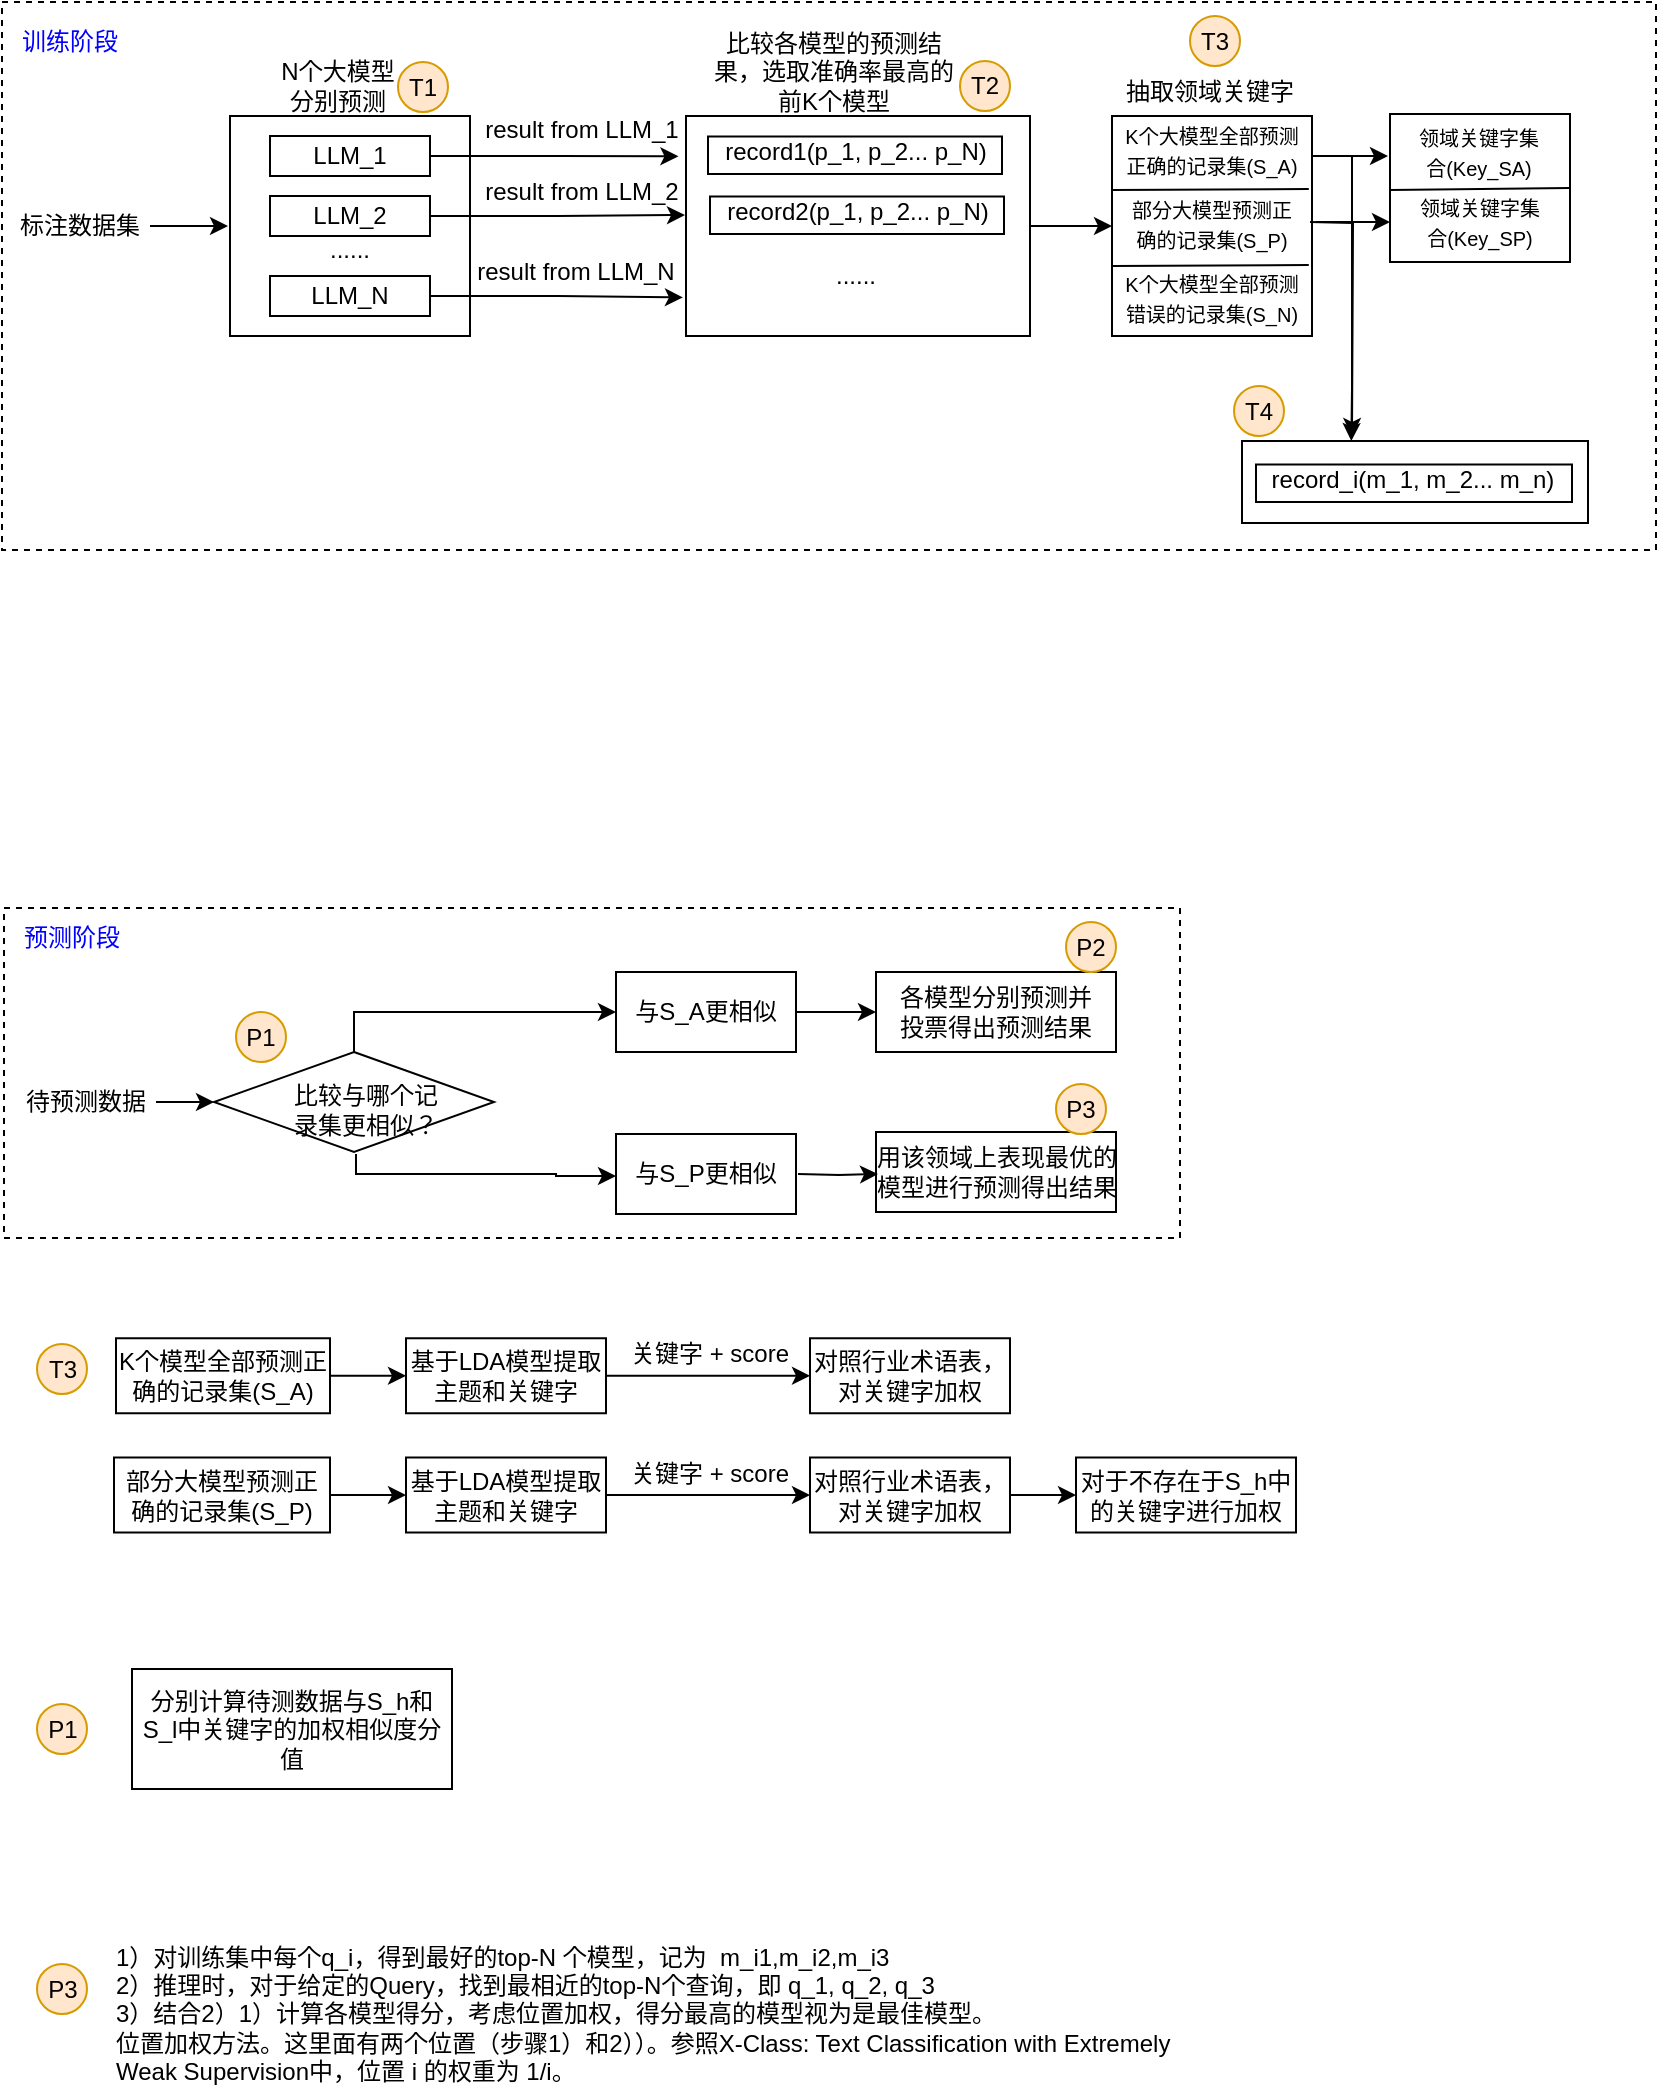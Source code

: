 <mxfile version="24.6.4" type="github">
  <diagram name="第 1 页" id="CWMv_Qcl_aHFp7uZaqug">
    <mxGraphModel dx="1462" dy="1760" grid="0" gridSize="10" guides="1" tooltips="1" connect="1" arrows="1" fold="1" page="0" pageScale="1" pageWidth="827" pageHeight="1169" math="0" shadow="0">
      <root>
        <mxCell id="0" />
        <mxCell id="1" parent="0" />
        <mxCell id="P7E3yrC0t6opgTIcdVqb-108" value="" style="rounded=0;whiteSpace=wrap;html=1;dashed=1;" vertex="1" parent="1">
          <mxGeometry x="-154" y="-518" width="588" height="165" as="geometry" />
        </mxCell>
        <mxCell id="P7E3yrC0t6opgTIcdVqb-106" value="" style="rounded=0;whiteSpace=wrap;html=1;dashed=1;" vertex="1" parent="1">
          <mxGeometry x="-155" y="-971" width="827" height="274" as="geometry" />
        </mxCell>
        <mxCell id="P7E3yrC0t6opgTIcdVqb-1" value="" style="rounded=0;whiteSpace=wrap;html=1;" vertex="1" parent="1">
          <mxGeometry x="-41" y="-914" width="120" height="110" as="geometry" />
        </mxCell>
        <mxCell id="P7E3yrC0t6opgTIcdVqb-2" value="标注数据集" style="text;html=1;align=center;verticalAlign=middle;whiteSpace=wrap;rounded=0;" vertex="1" parent="1">
          <mxGeometry x="-151" y="-874" width="70" height="30" as="geometry" />
        </mxCell>
        <mxCell id="P7E3yrC0t6opgTIcdVqb-3" value="LLM_1" style="rounded=0;whiteSpace=wrap;html=1;" vertex="1" parent="1">
          <mxGeometry x="-21" y="-904" width="80" height="20" as="geometry" />
        </mxCell>
        <mxCell id="P7E3yrC0t6opgTIcdVqb-4" value="LLM_2" style="rounded=0;whiteSpace=wrap;html=1;" vertex="1" parent="1">
          <mxGeometry x="-21" y="-874" width="80" height="20" as="geometry" />
        </mxCell>
        <mxCell id="P7E3yrC0t6opgTIcdVqb-5" value="LLM_N" style="rounded=0;whiteSpace=wrap;html=1;" vertex="1" parent="1">
          <mxGeometry x="-21" y="-834" width="80" height="20" as="geometry" />
        </mxCell>
        <mxCell id="P7E3yrC0t6opgTIcdVqb-7" value="......" style="text;html=1;align=center;verticalAlign=middle;whiteSpace=wrap;rounded=0;" vertex="1" parent="1">
          <mxGeometry x="-11" y="-857" width="60" height="20" as="geometry" />
        </mxCell>
        <mxCell id="P7E3yrC0t6opgTIcdVqb-8" style="edgeStyle=orthogonalEdgeStyle;rounded=0;orthogonalLoop=1;jettySize=auto;html=1;exitX=1;exitY=0.5;exitDx=0;exitDy=0;entryX=-0.008;entryY=0.566;entryDx=0;entryDy=0;entryPerimeter=0;" edge="1" parent="1" source="P7E3yrC0t6opgTIcdVqb-2">
          <mxGeometry relative="1" as="geometry">
            <mxPoint x="-41.96" y="-858.74" as="targetPoint" />
          </mxGeometry>
        </mxCell>
        <mxCell id="P7E3yrC0t6opgTIcdVqb-9" value="N个大模型分别预测" style="text;html=1;align=center;verticalAlign=middle;whiteSpace=wrap;rounded=0;" vertex="1" parent="1">
          <mxGeometry x="-17" y="-944" width="60" height="30" as="geometry" />
        </mxCell>
        <mxCell id="P7E3yrC0t6opgTIcdVqb-34" style="edgeStyle=orthogonalEdgeStyle;rounded=0;orthogonalLoop=1;jettySize=auto;html=1;exitX=1;exitY=0.5;exitDx=0;exitDy=0;entryX=0;entryY=0.5;entryDx=0;entryDy=0;" edge="1" parent="1" source="P7E3yrC0t6opgTIcdVqb-10" target="P7E3yrC0t6opgTIcdVqb-28">
          <mxGeometry relative="1" as="geometry" />
        </mxCell>
        <mxCell id="P7E3yrC0t6opgTIcdVqb-10" value="" style="rounded=0;whiteSpace=wrap;html=1;" vertex="1" parent="1">
          <mxGeometry x="187" y="-914" width="172" height="110" as="geometry" />
        </mxCell>
        <mxCell id="P7E3yrC0t6opgTIcdVqb-11" value="比较各模型的预测结果，选取准确率最高的前K个模型" style="text;html=1;align=center;verticalAlign=middle;whiteSpace=wrap;rounded=0;" vertex="1" parent="1">
          <mxGeometry x="198" y="-951" width="126" height="30" as="geometry" />
        </mxCell>
        <mxCell id="P7E3yrC0t6opgTIcdVqb-12" style="edgeStyle=orthogonalEdgeStyle;rounded=0;orthogonalLoop=1;jettySize=auto;html=1;exitX=1;exitY=0.5;exitDx=0;exitDy=0;entryX=-0.022;entryY=0.183;entryDx=0;entryDy=0;entryPerimeter=0;" edge="1" parent="1" source="P7E3yrC0t6opgTIcdVqb-3" target="P7E3yrC0t6opgTIcdVqb-10">
          <mxGeometry relative="1" as="geometry" />
        </mxCell>
        <mxCell id="P7E3yrC0t6opgTIcdVqb-13" value="result from LLM_1" style="text;html=1;align=center;verticalAlign=middle;whiteSpace=wrap;rounded=0;" vertex="1" parent="1">
          <mxGeometry x="85" y="-922" width="100" height="30" as="geometry" />
        </mxCell>
        <mxCell id="P7E3yrC0t6opgTIcdVqb-14" style="edgeStyle=orthogonalEdgeStyle;rounded=0;orthogonalLoop=1;jettySize=auto;html=1;exitX=1;exitY=0.5;exitDx=0;exitDy=0;entryX=-0.003;entryY=0.45;entryDx=0;entryDy=0;entryPerimeter=0;" edge="1" parent="1" source="P7E3yrC0t6opgTIcdVqb-4" target="P7E3yrC0t6opgTIcdVqb-10">
          <mxGeometry relative="1" as="geometry" />
        </mxCell>
        <mxCell id="P7E3yrC0t6opgTIcdVqb-15" value="result from LLM_2" style="text;html=1;align=center;verticalAlign=middle;whiteSpace=wrap;rounded=0;" vertex="1" parent="1">
          <mxGeometry x="85" y="-891" width="100" height="30" as="geometry" />
        </mxCell>
        <mxCell id="P7E3yrC0t6opgTIcdVqb-16" style="edgeStyle=orthogonalEdgeStyle;rounded=0;orthogonalLoop=1;jettySize=auto;html=1;exitX=1;exitY=0.5;exitDx=0;exitDy=0;entryX=-0.009;entryY=0.825;entryDx=0;entryDy=0;entryPerimeter=0;" edge="1" parent="1" source="P7E3yrC0t6opgTIcdVqb-5" target="P7E3yrC0t6opgTIcdVqb-10">
          <mxGeometry relative="1" as="geometry" />
        </mxCell>
        <mxCell id="P7E3yrC0t6opgTIcdVqb-17" value="result from LLM_N" style="text;html=1;align=center;verticalAlign=middle;whiteSpace=wrap;rounded=0;" vertex="1" parent="1">
          <mxGeometry x="80" y="-851" width="104" height="30" as="geometry" />
        </mxCell>
        <mxCell id="P7E3yrC0t6opgTIcdVqb-20" value="" style="group" vertex="1" connectable="0" parent="1">
          <mxGeometry x="198" y="-905" width="147" height="20" as="geometry" />
        </mxCell>
        <mxCell id="P7E3yrC0t6opgTIcdVqb-18" value="" style="rounded=0;whiteSpace=wrap;html=1;" vertex="1" parent="P7E3yrC0t6opgTIcdVqb-20">
          <mxGeometry y="1.25" width="147" height="18.75" as="geometry" />
        </mxCell>
        <mxCell id="P7E3yrC0t6opgTIcdVqb-19" value="record1(p_1, p_2... p_N)" style="text;html=1;align=center;verticalAlign=middle;whiteSpace=wrap;rounded=0;" vertex="1" parent="P7E3yrC0t6opgTIcdVqb-20">
          <mxGeometry x="3.5" width="140" height="18.75" as="geometry" />
        </mxCell>
        <mxCell id="P7E3yrC0t6opgTIcdVqb-21" value="" style="group" vertex="1" connectable="0" parent="1">
          <mxGeometry x="199" y="-875" width="147" height="20" as="geometry" />
        </mxCell>
        <mxCell id="P7E3yrC0t6opgTIcdVqb-22" value="" style="rounded=0;whiteSpace=wrap;html=1;" vertex="1" parent="P7E3yrC0t6opgTIcdVqb-21">
          <mxGeometry y="1.25" width="147" height="18.75" as="geometry" />
        </mxCell>
        <mxCell id="P7E3yrC0t6opgTIcdVqb-23" value="record2(p_1, p_2... p_N)" style="text;html=1;align=center;verticalAlign=middle;whiteSpace=wrap;rounded=0;" vertex="1" parent="P7E3yrC0t6opgTIcdVqb-21">
          <mxGeometry x="3.5" width="140" height="18.75" as="geometry" />
        </mxCell>
        <mxCell id="P7E3yrC0t6opgTIcdVqb-24" value="......" style="text;html=1;align=center;verticalAlign=middle;whiteSpace=wrap;rounded=0;" vertex="1" parent="1">
          <mxGeometry x="241.5" y="-844" width="60" height="20" as="geometry" />
        </mxCell>
        <mxCell id="P7E3yrC0t6opgTIcdVqb-126" style="edgeStyle=orthogonalEdgeStyle;rounded=0;orthogonalLoop=1;jettySize=auto;html=1;exitX=1;exitY=0.75;exitDx=0;exitDy=0;entryX=0.316;entryY=0;entryDx=0;entryDy=0;entryPerimeter=0;" edge="1" parent="1" source="P7E3yrC0t6opgTIcdVqb-28" target="P7E3yrC0t6opgTIcdVqb-116">
          <mxGeometry relative="1" as="geometry">
            <Array as="points">
              <mxPoint x="500" y="-894" />
              <mxPoint x="520" y="-894" />
              <mxPoint x="520" y="-778" />
              <mxPoint x="519" y="-778" />
            </Array>
          </mxGeometry>
        </mxCell>
        <mxCell id="P7E3yrC0t6opgTIcdVqb-28" value="" style="rounded=0;whiteSpace=wrap;html=1;" vertex="1" parent="1">
          <mxGeometry x="400" y="-914" width="100" height="110" as="geometry" />
        </mxCell>
        <mxCell id="P7E3yrC0t6opgTIcdVqb-30" value="" style="endArrow=none;html=1;rounded=0;" edge="1" parent="1" target="P7E3yrC0t6opgTIcdVqb-28">
          <mxGeometry width="50" height="50" relative="1" as="geometry">
            <mxPoint x="400" y="-876.31" as="sourcePoint" />
            <mxPoint x="470" y="-876.31" as="targetPoint" />
          </mxGeometry>
        </mxCell>
        <mxCell id="P7E3yrC0t6opgTIcdVqb-31" value="" style="endArrow=none;html=1;rounded=0;entryX=0.984;entryY=0.359;entryDx=0;entryDy=0;entryPerimeter=0;" edge="1" parent="1">
          <mxGeometry width="50" height="50" relative="1" as="geometry">
            <mxPoint x="400" y="-877" as="sourcePoint" />
            <mxPoint x="498.4" y="-877.51" as="targetPoint" />
          </mxGeometry>
        </mxCell>
        <mxCell id="P7E3yrC0t6opgTIcdVqb-32" value="&lt;font style=&quot;font-size: 10px;&quot;&gt;K个大模型全部预测正确的记录集(S_A)&lt;/font&gt;" style="text;html=1;align=center;verticalAlign=middle;whiteSpace=wrap;rounded=0;" vertex="1" parent="1">
          <mxGeometry x="405" y="-912" width="90" height="30" as="geometry" />
        </mxCell>
        <mxCell id="P7E3yrC0t6opgTIcdVqb-33" value="&lt;font style=&quot;font-size: 10px;&quot;&gt;部分大模型预测正确的记录集(S_P)&lt;/font&gt;" style="text;html=1;align=center;verticalAlign=middle;whiteSpace=wrap;rounded=0;" vertex="1" parent="1">
          <mxGeometry x="405" y="-875" width="90" height="30" as="geometry" />
        </mxCell>
        <mxCell id="P7E3yrC0t6opgTIcdVqb-35" value="" style="rounded=0;whiteSpace=wrap;html=1;" vertex="1" parent="1">
          <mxGeometry x="539" y="-915" width="90" height="74" as="geometry" />
        </mxCell>
        <mxCell id="P7E3yrC0t6opgTIcdVqb-36" value="" style="endArrow=none;html=1;rounded=0;" edge="1" parent="1" target="P7E3yrC0t6opgTIcdVqb-35">
          <mxGeometry width="50" height="50" relative="1" as="geometry">
            <mxPoint x="539" y="-875.5" as="sourcePoint" />
            <mxPoint x="637" y="-876.5" as="targetPoint" />
          </mxGeometry>
        </mxCell>
        <mxCell id="P7E3yrC0t6opgTIcdVqb-37" value="" style="endArrow=none;html=1;rounded=0;" edge="1" parent="1">
          <mxGeometry width="50" height="50" relative="1" as="geometry">
            <mxPoint x="539" y="-877" as="sourcePoint" />
            <mxPoint x="629" y="-878" as="targetPoint" />
          </mxGeometry>
        </mxCell>
        <mxCell id="P7E3yrC0t6opgTIcdVqb-38" value="&lt;font style=&quot;font-size: 10px;&quot;&gt;领域关键字集合(Key_SA)&lt;/font&gt;" style="text;html=1;align=center;verticalAlign=middle;whiteSpace=wrap;rounded=0;" vertex="1" parent="1">
          <mxGeometry x="552" y="-911" width="63" height="30" as="geometry" />
        </mxCell>
        <mxCell id="P7E3yrC0t6opgTIcdVqb-39" value="&lt;font style=&quot;font-size: 10px;&quot;&gt;领域关键字集合(Key_SP)&lt;/font&gt;" style="text;html=1;align=center;verticalAlign=middle;whiteSpace=wrap;rounded=0;" vertex="1" parent="1">
          <mxGeometry x="548.5" y="-876" width="70" height="30" as="geometry" />
        </mxCell>
        <mxCell id="P7E3yrC0t6opgTIcdVqb-57" style="edgeStyle=orthogonalEdgeStyle;rounded=0;orthogonalLoop=1;jettySize=auto;html=1;exitX=1;exitY=0.5;exitDx=0;exitDy=0;entryX=0;entryY=0.5;entryDx=0;entryDy=0;" edge="1" parent="1" source="P7E3yrC0t6opgTIcdVqb-42" target="P7E3yrC0t6opgTIcdVqb-43">
          <mxGeometry relative="1" as="geometry" />
        </mxCell>
        <mxCell id="P7E3yrC0t6opgTIcdVqb-42" value="待预测数据" style="text;html=1;align=center;verticalAlign=middle;whiteSpace=wrap;rounded=0;" vertex="1" parent="1">
          <mxGeometry x="-148" y="-436" width="70" height="30" as="geometry" />
        </mxCell>
        <mxCell id="P7E3yrC0t6opgTIcdVqb-45" value="" style="group" vertex="1" connectable="0" parent="1">
          <mxGeometry x="-49" y="-446" width="140" height="50" as="geometry" />
        </mxCell>
        <mxCell id="P7E3yrC0t6opgTIcdVqb-43" value="" style="rhombus;whiteSpace=wrap;html=1;" vertex="1" parent="P7E3yrC0t6opgTIcdVqb-45">
          <mxGeometry width="140" height="50" as="geometry" />
        </mxCell>
        <mxCell id="P7E3yrC0t6opgTIcdVqb-44" value="比较与哪个记录集更相似？" style="text;html=1;align=center;verticalAlign=middle;whiteSpace=wrap;rounded=0;" vertex="1" parent="P7E3yrC0t6opgTIcdVqb-45">
          <mxGeometry x="36" y="14" width="80" height="30" as="geometry" />
        </mxCell>
        <mxCell id="P7E3yrC0t6opgTIcdVqb-66" value="P1" style="ellipse;whiteSpace=wrap;html=1;aspect=fixed;fillColor=#ffe6cc;strokeColor=#d79b00;" vertex="1" parent="P7E3yrC0t6opgTIcdVqb-45">
          <mxGeometry x="11" y="-20" width="25" height="25" as="geometry" />
        </mxCell>
        <mxCell id="P7E3yrC0t6opgTIcdVqb-58" style="edgeStyle=orthogonalEdgeStyle;rounded=0;orthogonalLoop=1;jettySize=auto;html=1;exitX=1;exitY=0.5;exitDx=0;exitDy=0;entryX=0;entryY=0.5;entryDx=0;entryDy=0;" edge="1" parent="1" source="P7E3yrC0t6opgTIcdVqb-46" target="P7E3yrC0t6opgTIcdVqb-55">
          <mxGeometry relative="1" as="geometry">
            <mxPoint x="272.0" y="-465.875" as="targetPoint" />
          </mxGeometry>
        </mxCell>
        <mxCell id="P7E3yrC0t6opgTIcdVqb-46" value="与S_A更相似" style="rounded=0;whiteSpace=wrap;html=1;" vertex="1" parent="1">
          <mxGeometry x="152" y="-486" width="90" height="40" as="geometry" />
        </mxCell>
        <mxCell id="P7E3yrC0t6opgTIcdVqb-47" value="与S_P更相似" style="rounded=0;whiteSpace=wrap;html=1;" vertex="1" parent="1">
          <mxGeometry x="152" y="-405" width="90" height="40" as="geometry" />
        </mxCell>
        <mxCell id="P7E3yrC0t6opgTIcdVqb-49" value="抽取领域关键字" style="text;html=1;align=center;verticalAlign=middle;whiteSpace=wrap;rounded=0;" vertex="1" parent="1">
          <mxGeometry x="404" y="-941" width="90" height="30" as="geometry" />
        </mxCell>
        <mxCell id="P7E3yrC0t6opgTIcdVqb-52" style="edgeStyle=orthogonalEdgeStyle;rounded=0;orthogonalLoop=1;jettySize=auto;html=1;exitX=0.5;exitY=1;exitDx=0;exitDy=0;entryX=0;entryY=0.5;entryDx=0;entryDy=0;" edge="1" parent="1">
          <mxGeometry relative="1" as="geometry">
            <mxPoint x="22.0" y="-395.0" as="sourcePoint" />
            <mxPoint x="152.0" y="-384" as="targetPoint" />
            <Array as="points">
              <mxPoint x="22" y="-385" />
              <mxPoint x="122" y="-385" />
              <mxPoint x="122" y="-384" />
            </Array>
          </mxGeometry>
        </mxCell>
        <mxCell id="P7E3yrC0t6opgTIcdVqb-54" style="edgeStyle=orthogonalEdgeStyle;rounded=0;orthogonalLoop=1;jettySize=auto;html=1;exitX=0.5;exitY=0;exitDx=0;exitDy=0;entryX=0;entryY=0.5;entryDx=0;entryDy=0;" edge="1" parent="1" source="P7E3yrC0t6opgTIcdVqb-43" target="P7E3yrC0t6opgTIcdVqb-46">
          <mxGeometry relative="1" as="geometry" />
        </mxCell>
        <mxCell id="P7E3yrC0t6opgTIcdVqb-55" value="" style="rounded=0;whiteSpace=wrap;html=1;" vertex="1" parent="1">
          <mxGeometry x="282" y="-486" width="120" height="40" as="geometry" />
        </mxCell>
        <mxCell id="P7E3yrC0t6opgTIcdVqb-56" value="各模型分别预测并投票得出预测结果" style="text;html=1;align=center;verticalAlign=middle;whiteSpace=wrap;rounded=0;" vertex="1" parent="1">
          <mxGeometry x="292" y="-481" width="100" height="30" as="geometry" />
        </mxCell>
        <mxCell id="P7E3yrC0t6opgTIcdVqb-59" value="" style="rounded=0;whiteSpace=wrap;html=1;" vertex="1" parent="1">
          <mxGeometry x="282" y="-406" width="120" height="40" as="geometry" />
        </mxCell>
        <mxCell id="P7E3yrC0t6opgTIcdVqb-60" value="用该领域上表现最优的模型进行预测得出结果" style="text;html=1;align=center;verticalAlign=middle;whiteSpace=wrap;rounded=0;" vertex="1" parent="1">
          <mxGeometry x="279.5" y="-401" width="125" height="30" as="geometry" />
        </mxCell>
        <mxCell id="P7E3yrC0t6opgTIcdVqb-62" value="T1" style="ellipse;whiteSpace=wrap;html=1;aspect=fixed;fillColor=#ffe6cc;strokeColor=#d79b00;" vertex="1" parent="1">
          <mxGeometry x="43" y="-941" width="25" height="25" as="geometry" />
        </mxCell>
        <mxCell id="P7E3yrC0t6opgTIcdVqb-64" value="T2" style="ellipse;whiteSpace=wrap;html=1;aspect=fixed;fillColor=#ffe6cc;strokeColor=#d79b00;" vertex="1" parent="1">
          <mxGeometry x="324" y="-941.5" width="25" height="25" as="geometry" />
        </mxCell>
        <mxCell id="P7E3yrC0t6opgTIcdVqb-65" value="T3" style="ellipse;whiteSpace=wrap;html=1;aspect=fixed;fillColor=#ffe6cc;strokeColor=#d79b00;" vertex="1" parent="1">
          <mxGeometry x="439" y="-964" width="25" height="25" as="geometry" />
        </mxCell>
        <mxCell id="P7E3yrC0t6opgTIcdVqb-67" value="P2" style="ellipse;whiteSpace=wrap;html=1;aspect=fixed;fillColor=#ffe6cc;strokeColor=#d79b00;" vertex="1" parent="1">
          <mxGeometry x="377" y="-511" width="25" height="25" as="geometry" />
        </mxCell>
        <mxCell id="P7E3yrC0t6opgTIcdVqb-68" value="P3" style="ellipse;whiteSpace=wrap;html=1;aspect=fixed;fillColor=#ffe6cc;strokeColor=#d79b00;" vertex="1" parent="1">
          <mxGeometry x="372" y="-430" width="25" height="25" as="geometry" />
        </mxCell>
        <mxCell id="P7E3yrC0t6opgTIcdVqb-69" value="T3" style="ellipse;whiteSpace=wrap;html=1;aspect=fixed;fillColor=#ffe6cc;strokeColor=#d79b00;" vertex="1" parent="1">
          <mxGeometry x="-137.5" y="-300" width="25" height="25" as="geometry" />
        </mxCell>
        <mxCell id="P7E3yrC0t6opgTIcdVqb-73" style="edgeStyle=orthogonalEdgeStyle;rounded=0;orthogonalLoop=1;jettySize=auto;html=1;exitX=1;exitY=0.5;exitDx=0;exitDy=0;entryX=0;entryY=0.5;entryDx=0;entryDy=0;" edge="1" parent="1" source="P7E3yrC0t6opgTIcdVqb-70" target="P7E3yrC0t6opgTIcdVqb-71">
          <mxGeometry relative="1" as="geometry" />
        </mxCell>
        <mxCell id="P7E3yrC0t6opgTIcdVqb-70" value="基于LDA模型提取主题和关键字" style="rounded=0;whiteSpace=wrap;html=1;" vertex="1" parent="1">
          <mxGeometry x="47" y="-302.87" width="100" height="37.5" as="geometry" />
        </mxCell>
        <mxCell id="P7E3yrC0t6opgTIcdVqb-71" value="对照行业术语表，对关键字加权" style="rounded=0;whiteSpace=wrap;html=1;" vertex="1" parent="1">
          <mxGeometry x="249" y="-302.87" width="100" height="37.5" as="geometry" />
        </mxCell>
        <mxCell id="P7E3yrC0t6opgTIcdVqb-72" value="关键字 + score" style="text;html=1;align=center;verticalAlign=middle;whiteSpace=wrap;rounded=0;" vertex="1" parent="1">
          <mxGeometry x="154" y="-309.62" width="90" height="30" as="geometry" />
        </mxCell>
        <mxCell id="P7E3yrC0t6opgTIcdVqb-80" style="edgeStyle=orthogonalEdgeStyle;rounded=0;orthogonalLoop=1;jettySize=auto;html=1;exitX=1;exitY=0.5;exitDx=0;exitDy=0;entryX=0;entryY=0.5;entryDx=0;entryDy=0;" edge="1" parent="1" source="P7E3yrC0t6opgTIcdVqb-79" target="P7E3yrC0t6opgTIcdVqb-70">
          <mxGeometry relative="1" as="geometry" />
        </mxCell>
        <mxCell id="P7E3yrC0t6opgTIcdVqb-79" value="K个模型全部预测正确的记录集(S_A)" style="rounded=0;whiteSpace=wrap;html=1;" vertex="1" parent="1">
          <mxGeometry x="-98" y="-302.87" width="107" height="37.5" as="geometry" />
        </mxCell>
        <mxCell id="P7E3yrC0t6opgTIcdVqb-81" style="edgeStyle=orthogonalEdgeStyle;rounded=0;orthogonalLoop=1;jettySize=auto;html=1;exitX=1;exitY=0.5;exitDx=0;exitDy=0;entryX=0;entryY=0.5;entryDx=0;entryDy=0;" edge="1" parent="1" source="P7E3yrC0t6opgTIcdVqb-82" target="P7E3yrC0t6opgTIcdVqb-83">
          <mxGeometry relative="1" as="geometry" />
        </mxCell>
        <mxCell id="P7E3yrC0t6opgTIcdVqb-82" value="基于LDA模型提取主题和关键字" style="rounded=0;whiteSpace=wrap;html=1;" vertex="1" parent="1">
          <mxGeometry x="47" y="-243.25" width="100" height="37.5" as="geometry" />
        </mxCell>
        <mxCell id="P7E3yrC0t6opgTIcdVqb-88" style="edgeStyle=orthogonalEdgeStyle;rounded=0;orthogonalLoop=1;jettySize=auto;html=1;exitX=1;exitY=0.5;exitDx=0;exitDy=0;entryX=0;entryY=0.5;entryDx=0;entryDy=0;" edge="1" parent="1" source="P7E3yrC0t6opgTIcdVqb-83" target="P7E3yrC0t6opgTIcdVqb-87">
          <mxGeometry relative="1" as="geometry" />
        </mxCell>
        <mxCell id="P7E3yrC0t6opgTIcdVqb-83" value="对照行业术语表，对关键字加权" style="rounded=0;whiteSpace=wrap;html=1;" vertex="1" parent="1">
          <mxGeometry x="249" y="-243.25" width="100" height="37.5" as="geometry" />
        </mxCell>
        <mxCell id="P7E3yrC0t6opgTIcdVqb-84" value="关键字 + score" style="text;html=1;align=center;verticalAlign=middle;whiteSpace=wrap;rounded=0;" vertex="1" parent="1">
          <mxGeometry x="154" y="-250" width="90" height="30" as="geometry" />
        </mxCell>
        <mxCell id="P7E3yrC0t6opgTIcdVqb-85" style="edgeStyle=orthogonalEdgeStyle;rounded=0;orthogonalLoop=1;jettySize=auto;html=1;exitX=1;exitY=0.5;exitDx=0;exitDy=0;entryX=0;entryY=0.5;entryDx=0;entryDy=0;" edge="1" parent="1" source="P7E3yrC0t6opgTIcdVqb-86" target="P7E3yrC0t6opgTIcdVqb-82">
          <mxGeometry relative="1" as="geometry" />
        </mxCell>
        <mxCell id="P7E3yrC0t6opgTIcdVqb-86" value="部分大模型预测正确的记录集(S_P)" style="rounded=0;whiteSpace=wrap;html=1;" vertex="1" parent="1">
          <mxGeometry x="-99" y="-243.25" width="108" height="37.5" as="geometry" />
        </mxCell>
        <mxCell id="P7E3yrC0t6opgTIcdVqb-87" value="对于不存在于S_h中的关键字进行加权" style="rounded=0;whiteSpace=wrap;html=1;" vertex="1" parent="1">
          <mxGeometry x="382" y="-243.25" width="110" height="37.5" as="geometry" />
        </mxCell>
        <mxCell id="P7E3yrC0t6opgTIcdVqb-98" value="P1" style="ellipse;whiteSpace=wrap;html=1;aspect=fixed;fillColor=#ffe6cc;strokeColor=#d79b00;" vertex="1" parent="1">
          <mxGeometry x="-137.5" y="-120" width="25" height="25" as="geometry" />
        </mxCell>
        <mxCell id="P7E3yrC0t6opgTIcdVqb-99" value="分别计算待测数据与S_h和S_l中关键字的加权相似度分值" style="rounded=0;whiteSpace=wrap;html=1;" vertex="1" parent="1">
          <mxGeometry x="-90" y="-137.5" width="160" height="60" as="geometry" />
        </mxCell>
        <mxCell id="P7E3yrC0t6opgTIcdVqb-100" value="P3" style="ellipse;whiteSpace=wrap;html=1;aspect=fixed;fillColor=#ffe6cc;strokeColor=#d79b00;" vertex="1" parent="1">
          <mxGeometry x="-137.5" y="10" width="25" height="25" as="geometry" />
        </mxCell>
        <mxCell id="P7E3yrC0t6opgTIcdVqb-102" value="&lt;div&gt;1）对训练集中每个q_i，得到最好的top-N 个模型，记为&amp;nbsp; m_i1,m_i2,m_i3&lt;/div&gt;&lt;div&gt;2）推理时，对于给定的Query，找到最相近的top-N个查询，即 q_1, q_2, q_3&lt;/div&gt;&lt;div&gt;3）结合2）1）计算各模型得分，考虑位置加权，得分最高的模型视为是最佳模型。&lt;/div&gt;&lt;div&gt;位置加权方法。这里面有两个位置（步骤1）和2））。参照X-Class: Text Classification with Extremely Weak Supervision中，位置 i 的权重为 1/i。&lt;/div&gt;" style="text;html=1;align=left;verticalAlign=middle;whiteSpace=wrap;rounded=0;" vertex="1" parent="1">
          <mxGeometry x="-100" y="20" width="530" height="30" as="geometry" />
        </mxCell>
        <mxCell id="P7E3yrC0t6opgTIcdVqb-107" value="&lt;font color=&quot;#0000ff&quot;&gt;训练阶段&lt;/font&gt;" style="text;html=1;align=center;verticalAlign=middle;whiteSpace=wrap;rounded=0;" vertex="1" parent="1">
          <mxGeometry x="-151" y="-966.5" width="60" height="30" as="geometry" />
        </mxCell>
        <mxCell id="P7E3yrC0t6opgTIcdVqb-110" value="&lt;font color=&quot;#0000ff&quot;&gt;预测阶段&lt;/font&gt;" style="text;html=1;align=center;verticalAlign=middle;whiteSpace=wrap;rounded=0;" vertex="1" parent="1">
          <mxGeometry x="-150" y="-518" width="60" height="30" as="geometry" />
        </mxCell>
        <mxCell id="P7E3yrC0t6opgTIcdVqb-111" value="" style="endArrow=none;html=1;rounded=0;entryX=0.984;entryY=0.359;entryDx=0;entryDy=0;entryPerimeter=0;" edge="1" parent="1">
          <mxGeometry width="50" height="50" relative="1" as="geometry">
            <mxPoint x="400" y="-839" as="sourcePoint" />
            <mxPoint x="498.4" y="-839.51" as="targetPoint" />
          </mxGeometry>
        </mxCell>
        <mxCell id="P7E3yrC0t6opgTIcdVqb-128" style="edgeStyle=orthogonalEdgeStyle;rounded=0;orthogonalLoop=1;jettySize=auto;html=1;" edge="1" parent="1">
          <mxGeometry relative="1" as="geometry">
            <mxPoint x="520" y="-754" as="targetPoint" />
            <mxPoint x="499" y="-861" as="sourcePoint" />
          </mxGeometry>
        </mxCell>
        <mxCell id="P7E3yrC0t6opgTIcdVqb-112" value="&lt;font style=&quot;font-size: 10px;&quot;&gt;K个大模型全部预测错误的记录集(S_N)&lt;/font&gt;" style="text;html=1;align=center;verticalAlign=middle;whiteSpace=wrap;rounded=0;" vertex="1" parent="1">
          <mxGeometry x="405" y="-838" width="90" height="30" as="geometry" />
        </mxCell>
        <mxCell id="P7E3yrC0t6opgTIcdVqb-114" style="edgeStyle=orthogonalEdgeStyle;rounded=0;orthogonalLoop=1;jettySize=auto;html=1;exitX=1;exitY=0.5;exitDx=0;exitDy=0;" edge="1" parent="1">
          <mxGeometry relative="1" as="geometry">
            <mxPoint x="501" y="-894" as="sourcePoint" />
            <mxPoint x="538" y="-894" as="targetPoint" />
          </mxGeometry>
        </mxCell>
        <mxCell id="P7E3yrC0t6opgTIcdVqb-115" style="edgeStyle=orthogonalEdgeStyle;rounded=0;orthogonalLoop=1;jettySize=auto;html=1;exitX=1;exitY=0.5;exitDx=0;exitDy=0;" edge="1" parent="1">
          <mxGeometry relative="1" as="geometry">
            <mxPoint x="502" y="-861" as="sourcePoint" />
            <mxPoint x="539" y="-861" as="targetPoint" />
          </mxGeometry>
        </mxCell>
        <mxCell id="P7E3yrC0t6opgTIcdVqb-116" value="" style="rounded=0;whiteSpace=wrap;html=1;" vertex="1" parent="1">
          <mxGeometry x="465" y="-751.5" width="173" height="41" as="geometry" />
        </mxCell>
        <mxCell id="P7E3yrC0t6opgTIcdVqb-117" value="" style="group" vertex="1" connectable="0" parent="1">
          <mxGeometry x="472" y="-741" width="158" height="20" as="geometry" />
        </mxCell>
        <mxCell id="P7E3yrC0t6opgTIcdVqb-118" value="" style="rounded=0;whiteSpace=wrap;html=1;" vertex="1" parent="P7E3yrC0t6opgTIcdVqb-117">
          <mxGeometry y="1.25" width="158" height="18.75" as="geometry" />
        </mxCell>
        <mxCell id="P7E3yrC0t6opgTIcdVqb-119" value="record_i(m_1, m_2... m_n)" style="text;html=1;align=center;verticalAlign=middle;whiteSpace=wrap;rounded=0;" vertex="1" parent="P7E3yrC0t6opgTIcdVqb-117">
          <mxGeometry x="5.5" width="144.5" height="18.75" as="geometry" />
        </mxCell>
        <mxCell id="P7E3yrC0t6opgTIcdVqb-120" value="T4" style="ellipse;whiteSpace=wrap;html=1;aspect=fixed;fillColor=#ffe6cc;strokeColor=#d79b00;" vertex="1" parent="1">
          <mxGeometry x="461" y="-779" width="25" height="25" as="geometry" />
        </mxCell>
        <mxCell id="P7E3yrC0t6opgTIcdVqb-129" style="edgeStyle=orthogonalEdgeStyle;rounded=0;orthogonalLoop=1;jettySize=auto;html=1;exitX=1;exitY=0.5;exitDx=0;exitDy=0;entryX=0;entryY=0.5;entryDx=0;entryDy=0;" edge="1" parent="1">
          <mxGeometry relative="1" as="geometry">
            <mxPoint x="283" y="-385" as="targetPoint" />
            <mxPoint x="243" y="-385" as="sourcePoint" />
          </mxGeometry>
        </mxCell>
      </root>
    </mxGraphModel>
  </diagram>
</mxfile>
